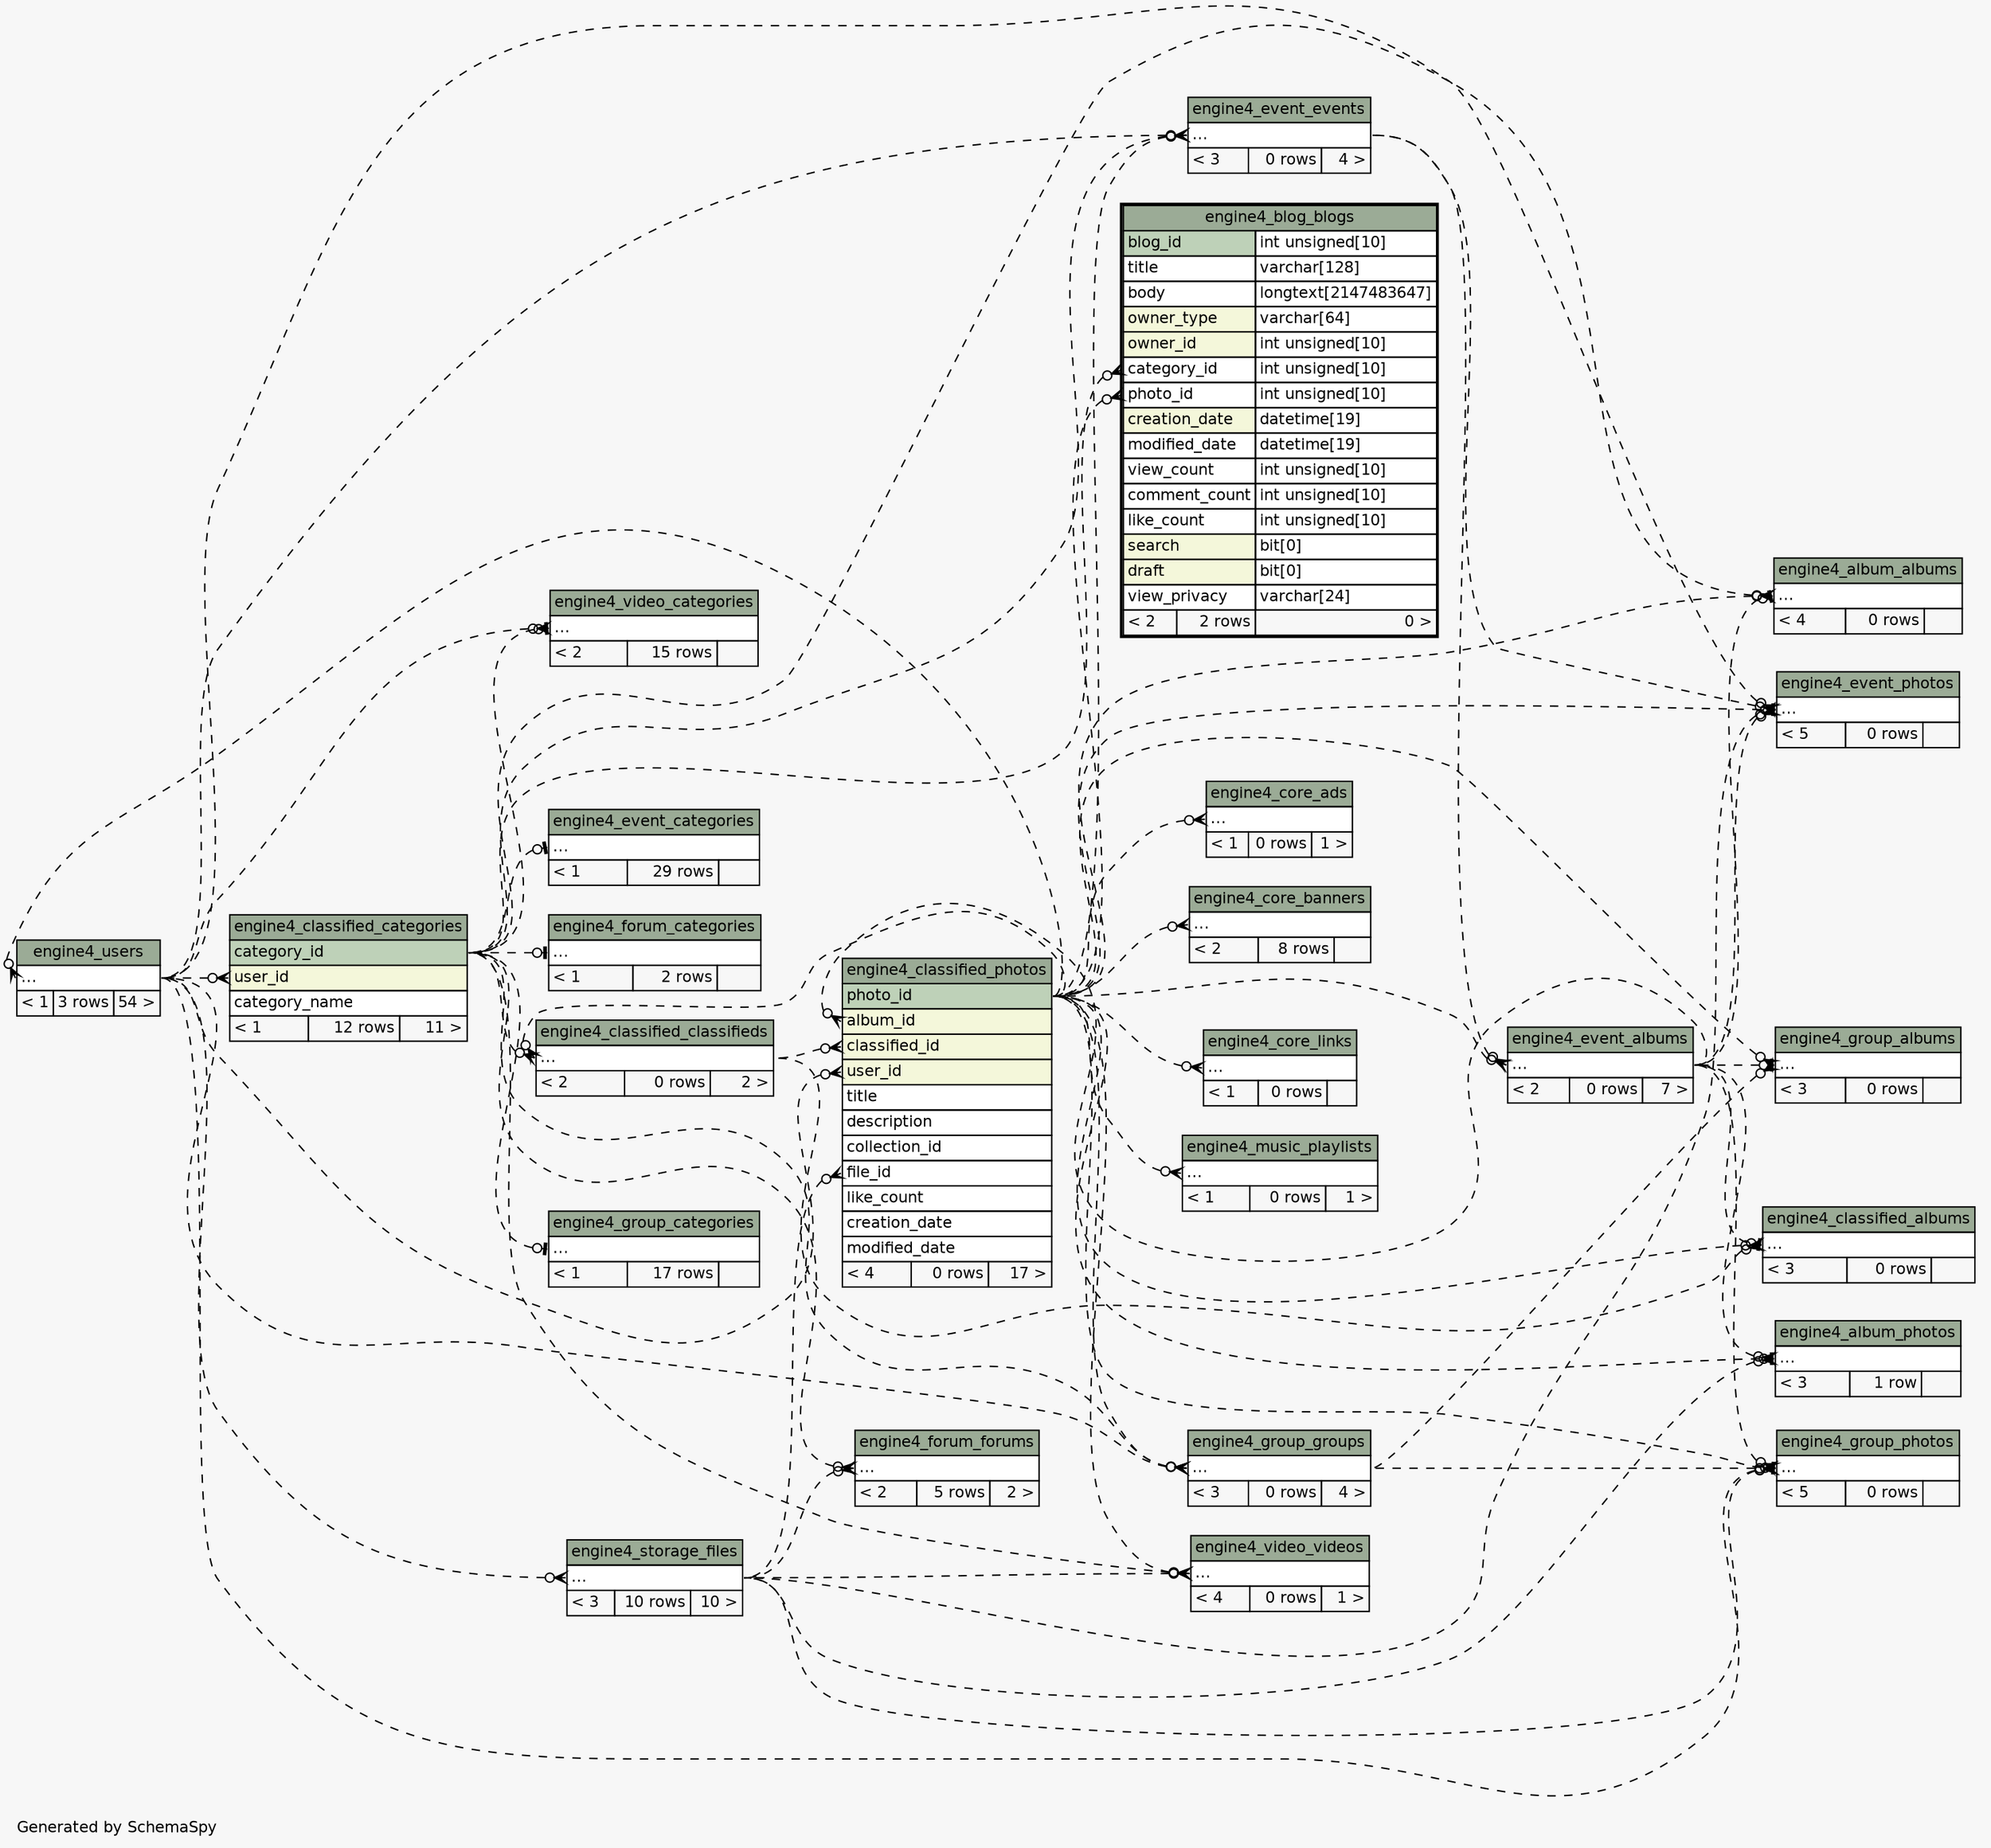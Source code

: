 // dot 2.38.0 on Windows 10 10.0
// SchemaSpy rev 590
digraph "impliedTwoDegreesRelationshipsDiagram" {
  graph [
    rankdir="RL"
    bgcolor="#f7f7f7"
    label="\nGenerated by SchemaSpy"
    labeljust="l"
    nodesep="0.18"
    ranksep="0.46"
    fontname="Helvetica"
    fontsize="11"
  ];
  node [
    fontname="Helvetica"
    fontsize="11"
    shape="plaintext"
  ];
  edge [
    arrowsize="0.8"
  ];
  "engine4_album_albums":"elipses":w -> "engine4_event_albums":"elipses":e [arrowhead=none dir=back arrowtail=teeodot style=dashed];
  "engine4_album_albums":"elipses":w -> "engine4_classified_categories":"category_id":e [arrowhead=none dir=back arrowtail=crowodot style=dashed];
  "engine4_album_albums":"elipses":w -> "engine4_classified_photos":"photo_id":e [arrowhead=none dir=back arrowtail=crowodot style=dashed];
  "engine4_album_photos":"elipses":w -> "engine4_event_albums":"elipses":e [arrowhead=none dir=back arrowtail=crowodot style=dashed];
  "engine4_album_photos":"elipses":w -> "engine4_storage_files":"elipses":e [arrowhead=none dir=back arrowtail=crowodot style=dashed];
  "engine4_album_photos":"elipses":w -> "engine4_classified_photos":"photo_id":e [arrowhead=none dir=back arrowtail=teeodot style=dashed];
  "engine4_blog_blogs":"category_id":w -> "engine4_classified_categories":"category_id":e [arrowhead=none dir=back arrowtail=crowodot style=dashed];
  "engine4_blog_blogs":"photo_id":w -> "engine4_classified_photos":"photo_id":e [arrowhead=none dir=back arrowtail=crowodot style=dashed];
  "engine4_classified_albums":"elipses":w -> "engine4_event_albums":"elipses":e [arrowhead=none dir=back arrowtail=teeodot style=dashed];
  "engine4_classified_albums":"elipses":w -> "engine4_classified_classifieds":"elipses":e [arrowhead=none dir=back arrowtail=crowodot style=dashed];
  "engine4_classified_albums":"elipses":w -> "engine4_classified_photos":"photo_id":e [arrowhead=none dir=back arrowtail=crowodot style=dashed];
  "engine4_classified_categories":"user_id":w -> "engine4_users":"elipses":e [arrowhead=none dir=back arrowtail=crowodot style=dashed];
  "engine4_classified_classifieds":"elipses":w -> "engine4_classified_categories":"category_id":e [arrowhead=none dir=back arrowtail=crowodot style=dashed];
  "engine4_classified_classifieds":"elipses":w -> "engine4_classified_photos":"photo_id":e [arrowhead=none dir=back arrowtail=crowodot style=dashed];
  "engine4_classified_photos":"album_id":w -> "engine4_event_albums":"elipses":e [arrowhead=none dir=back arrowtail=crowodot style=dashed];
  "engine4_classified_photos":"classified_id":w -> "engine4_classified_classifieds":"elipses":e [arrowhead=none dir=back arrowtail=crowodot style=dashed];
  "engine4_classified_photos":"file_id":w -> "engine4_storage_files":"elipses":e [arrowhead=none dir=back arrowtail=crowodot style=dashed];
  "engine4_classified_photos":"user_id":w -> "engine4_users":"elipses":e [arrowhead=none dir=back arrowtail=crowodot style=dashed];
  "engine4_core_ads":"elipses":w -> "engine4_classified_photos":"photo_id":e [arrowhead=none dir=back arrowtail=crowodot style=dashed];
  "engine4_core_banners":"elipses":w -> "engine4_classified_photos":"photo_id":e [arrowhead=none dir=back arrowtail=crowodot style=dashed];
  "engine4_core_links":"elipses":w -> "engine4_classified_photos":"photo_id":e [arrowhead=none dir=back arrowtail=crowodot style=dashed];
  "engine4_event_albums":"elipses":w -> "engine4_event_events":"elipses":e [arrowhead=none dir=back arrowtail=crowodot style=dashed];
  "engine4_event_albums":"elipses":w -> "engine4_classified_photos":"photo_id":e [arrowhead=none dir=back arrowtail=crowodot style=dashed];
  "engine4_event_categories":"elipses":w -> "engine4_classified_categories":"category_id":e [arrowhead=none dir=back arrowtail=teeodot style=dashed];
  "engine4_event_events":"elipses":w -> "engine4_classified_categories":"category_id":e [arrowhead=none dir=back arrowtail=crowodot style=dashed];
  "engine4_event_events":"elipses":w -> "engine4_classified_photos":"photo_id":e [arrowhead=none dir=back arrowtail=crowodot style=dashed];
  "engine4_event_events":"elipses":w -> "engine4_users":"elipses":e [arrowhead=none dir=back arrowtail=crowodot style=dashed];
  "engine4_event_photos":"elipses":w -> "engine4_event_albums":"elipses":e [arrowhead=none dir=back arrowtail=crowodot style=dashed];
  "engine4_event_photos":"elipses":w -> "engine4_event_events":"elipses":e [arrowhead=none dir=back arrowtail=crowodot style=dashed];
  "engine4_event_photos":"elipses":w -> "engine4_storage_files":"elipses":e [arrowhead=none dir=back arrowtail=crowodot style=dashed];
  "engine4_event_photos":"elipses":w -> "engine4_classified_photos":"photo_id":e [arrowhead=none dir=back arrowtail=teeodot style=dashed];
  "engine4_event_photos":"elipses":w -> "engine4_users":"elipses":e [arrowhead=none dir=back arrowtail=crowodot style=dashed];
  "engine4_forum_categories":"elipses":w -> "engine4_classified_categories":"category_id":e [arrowhead=none dir=back arrowtail=teeodot style=dashed];
  "engine4_forum_forums":"elipses":w -> "engine4_classified_categories":"category_id":e [arrowhead=none dir=back arrowtail=crowodot style=dashed];
  "engine4_forum_forums":"elipses":w -> "engine4_storage_files":"elipses":e [arrowhead=none dir=back arrowtail=crowodot style=dashed];
  "engine4_group_albums":"elipses":w -> "engine4_event_albums":"elipses":e [arrowhead=none dir=back arrowtail=teeodot style=dashed];
  "engine4_group_albums":"elipses":w -> "engine4_group_groups":"elipses":e [arrowhead=none dir=back arrowtail=crowodot style=dashed];
  "engine4_group_albums":"elipses":w -> "engine4_classified_photos":"photo_id":e [arrowhead=none dir=back arrowtail=crowodot style=dashed];
  "engine4_group_categories":"elipses":w -> "engine4_classified_categories":"category_id":e [arrowhead=none dir=back arrowtail=teeodot style=dashed];
  "engine4_group_groups":"elipses":w -> "engine4_classified_categories":"category_id":e [arrowhead=none dir=back arrowtail=crowodot style=dashed];
  "engine4_group_groups":"elipses":w -> "engine4_classified_photos":"photo_id":e [arrowhead=none dir=back arrowtail=crowodot style=dashed];
  "engine4_group_groups":"elipses":w -> "engine4_users":"elipses":e [arrowhead=none dir=back arrowtail=crowodot style=dashed];
  "engine4_group_photos":"elipses":w -> "engine4_event_albums":"elipses":e [arrowhead=none dir=back arrowtail=crowodot style=dashed];
  "engine4_group_photos":"elipses":w -> "engine4_storage_files":"elipses":e [arrowhead=none dir=back arrowtail=crowodot style=dashed];
  "engine4_group_photos":"elipses":w -> "engine4_group_groups":"elipses":e [arrowhead=none dir=back arrowtail=crowodot style=dashed];
  "engine4_group_photos":"elipses":w -> "engine4_classified_photos":"photo_id":e [arrowhead=none dir=back arrowtail=teeodot style=dashed];
  "engine4_group_photos":"elipses":w -> "engine4_users":"elipses":e [arrowhead=none dir=back arrowtail=crowodot style=dashed];
  "engine4_music_playlists":"elipses":w -> "engine4_classified_photos":"photo_id":e [arrowhead=none dir=back arrowtail=crowodot style=dashed];
  "engine4_storage_files":"elipses":w -> "engine4_users":"elipses":e [arrowhead=none dir=back arrowtail=crowodot style=dashed];
  "engine4_users":"elipses":w -> "engine4_classified_photos":"photo_id":e [arrowhead=none dir=back arrowtail=crowodot style=dashed];
  "engine4_video_categories":"elipses":w -> "engine4_classified_categories":"category_id":e [arrowhead=none dir=back arrowtail=teeodot style=dashed];
  "engine4_video_categories":"elipses":w -> "engine4_users":"elipses":e [arrowhead=none dir=back arrowtail=crowodot style=dashed];
  "engine4_video_videos":"elipses":w -> "engine4_classified_categories":"category_id":e [arrowhead=none dir=back arrowtail=crowodot style=dashed];
  "engine4_video_videos":"elipses":w -> "engine4_storage_files":"elipses":e [arrowhead=none dir=back arrowtail=crowodot style=dashed];
  "engine4_video_videos":"elipses":w -> "engine4_classified_photos":"photo_id":e [arrowhead=none dir=back arrowtail=crowodot style=dashed];
  "engine4_album_albums" [
    label=<
    <TABLE BORDER="0" CELLBORDER="1" CELLSPACING="0" BGCOLOR="#ffffff">
      <TR><TD COLSPAN="3" BGCOLOR="#9bab96" ALIGN="CENTER">engine4_album_albums</TD></TR>
      <TR><TD PORT="elipses" COLSPAN="3" ALIGN="LEFT">...</TD></TR>
      <TR><TD ALIGN="LEFT" BGCOLOR="#f7f7f7">&lt; 4</TD><TD ALIGN="RIGHT" BGCOLOR="#f7f7f7">0 rows</TD><TD ALIGN="RIGHT" BGCOLOR="#f7f7f7">  </TD></TR>
    </TABLE>>
    URL="engine4_album_albums.html"
    tooltip="engine4_album_albums"
  ];
  "engine4_album_photos" [
    label=<
    <TABLE BORDER="0" CELLBORDER="1" CELLSPACING="0" BGCOLOR="#ffffff">
      <TR><TD COLSPAN="3" BGCOLOR="#9bab96" ALIGN="CENTER">engine4_album_photos</TD></TR>
      <TR><TD PORT="elipses" COLSPAN="3" ALIGN="LEFT">...</TD></TR>
      <TR><TD ALIGN="LEFT" BGCOLOR="#f7f7f7">&lt; 3</TD><TD ALIGN="RIGHT" BGCOLOR="#f7f7f7">1 row</TD><TD ALIGN="RIGHT" BGCOLOR="#f7f7f7">  </TD></TR>
    </TABLE>>
    URL="engine4_album_photos.html"
    tooltip="engine4_album_photos"
  ];
  "engine4_blog_blogs" [
    label=<
    <TABLE BORDER="2" CELLBORDER="1" CELLSPACING="0" BGCOLOR="#ffffff">
      <TR><TD COLSPAN="3" BGCOLOR="#9bab96" ALIGN="CENTER">engine4_blog_blogs</TD></TR>
      <TR><TD PORT="blog_id" COLSPAN="2" BGCOLOR="#bed1b8" ALIGN="LEFT">blog_id</TD><TD PORT="blog_id.type" ALIGN="LEFT">int unsigned[10]</TD></TR>
      <TR><TD PORT="title" COLSPAN="2" ALIGN="LEFT">title</TD><TD PORT="title.type" ALIGN="LEFT">varchar[128]</TD></TR>
      <TR><TD PORT="body" COLSPAN="2" ALIGN="LEFT">body</TD><TD PORT="body.type" ALIGN="LEFT">longtext[2147483647]</TD></TR>
      <TR><TD PORT="owner_type" COLSPAN="2" BGCOLOR="#f4f7da" ALIGN="LEFT">owner_type</TD><TD PORT="owner_type.type" ALIGN="LEFT">varchar[64]</TD></TR>
      <TR><TD PORT="owner_id" COLSPAN="2" BGCOLOR="#f4f7da" ALIGN="LEFT">owner_id</TD><TD PORT="owner_id.type" ALIGN="LEFT">int unsigned[10]</TD></TR>
      <TR><TD PORT="category_id" COLSPAN="2" ALIGN="LEFT">category_id</TD><TD PORT="category_id.type" ALIGN="LEFT">int unsigned[10]</TD></TR>
      <TR><TD PORT="photo_id" COLSPAN="2" ALIGN="LEFT">photo_id</TD><TD PORT="photo_id.type" ALIGN="LEFT">int unsigned[10]</TD></TR>
      <TR><TD PORT="creation_date" COLSPAN="2" BGCOLOR="#f4f7da" ALIGN="LEFT">creation_date</TD><TD PORT="creation_date.type" ALIGN="LEFT">datetime[19]</TD></TR>
      <TR><TD PORT="modified_date" COLSPAN="2" ALIGN="LEFT">modified_date</TD><TD PORT="modified_date.type" ALIGN="LEFT">datetime[19]</TD></TR>
      <TR><TD PORT="view_count" COLSPAN="2" ALIGN="LEFT">view_count</TD><TD PORT="view_count.type" ALIGN="LEFT">int unsigned[10]</TD></TR>
      <TR><TD PORT="comment_count" COLSPAN="2" ALIGN="LEFT">comment_count</TD><TD PORT="comment_count.type" ALIGN="LEFT">int unsigned[10]</TD></TR>
      <TR><TD PORT="like_count" COLSPAN="2" ALIGN="LEFT">like_count</TD><TD PORT="like_count.type" ALIGN="LEFT">int unsigned[10]</TD></TR>
      <TR><TD PORT="search" COLSPAN="2" BGCOLOR="#f4f7da" ALIGN="LEFT">search</TD><TD PORT="search.type" ALIGN="LEFT">bit[0]</TD></TR>
      <TR><TD PORT="draft" COLSPAN="2" BGCOLOR="#f4f7da" ALIGN="LEFT">draft</TD><TD PORT="draft.type" ALIGN="LEFT">bit[0]</TD></TR>
      <TR><TD PORT="view_privacy" COLSPAN="2" ALIGN="LEFT">view_privacy</TD><TD PORT="view_privacy.type" ALIGN="LEFT">varchar[24]</TD></TR>
      <TR><TD ALIGN="LEFT" BGCOLOR="#f7f7f7">&lt; 2</TD><TD ALIGN="RIGHT" BGCOLOR="#f7f7f7">2 rows</TD><TD ALIGN="RIGHT" BGCOLOR="#f7f7f7">0 &gt;</TD></TR>
    </TABLE>>
    URL="engine4_blog_blogs.html"
    tooltip="engine4_blog_blogs"
  ];
  "engine4_classified_albums" [
    label=<
    <TABLE BORDER="0" CELLBORDER="1" CELLSPACING="0" BGCOLOR="#ffffff">
      <TR><TD COLSPAN="3" BGCOLOR="#9bab96" ALIGN="CENTER">engine4_classified_albums</TD></TR>
      <TR><TD PORT="elipses" COLSPAN="3" ALIGN="LEFT">...</TD></TR>
      <TR><TD ALIGN="LEFT" BGCOLOR="#f7f7f7">&lt; 3</TD><TD ALIGN="RIGHT" BGCOLOR="#f7f7f7">0 rows</TD><TD ALIGN="RIGHT" BGCOLOR="#f7f7f7">  </TD></TR>
    </TABLE>>
    URL="engine4_classified_albums.html"
    tooltip="engine4_classified_albums"
  ];
  "engine4_classified_categories" [
    label=<
    <TABLE BORDER="0" CELLBORDER="1" CELLSPACING="0" BGCOLOR="#ffffff">
      <TR><TD COLSPAN="3" BGCOLOR="#9bab96" ALIGN="CENTER">engine4_classified_categories</TD></TR>
      <TR><TD PORT="category_id" COLSPAN="3" BGCOLOR="#bed1b8" ALIGN="LEFT">category_id</TD></TR>
      <TR><TD PORT="user_id" COLSPAN="3" BGCOLOR="#f4f7da" ALIGN="LEFT">user_id</TD></TR>
      <TR><TD PORT="category_name" COLSPAN="3" ALIGN="LEFT">category_name</TD></TR>
      <TR><TD ALIGN="LEFT" BGCOLOR="#f7f7f7">&lt; 1</TD><TD ALIGN="RIGHT" BGCOLOR="#f7f7f7">12 rows</TD><TD ALIGN="RIGHT" BGCOLOR="#f7f7f7">11 &gt;</TD></TR>
    </TABLE>>
    URL="engine4_classified_categories.html"
    tooltip="engine4_classified_categories"
  ];
  "engine4_classified_classifieds" [
    label=<
    <TABLE BORDER="0" CELLBORDER="1" CELLSPACING="0" BGCOLOR="#ffffff">
      <TR><TD COLSPAN="3" BGCOLOR="#9bab96" ALIGN="CENTER">engine4_classified_classifieds</TD></TR>
      <TR><TD PORT="elipses" COLSPAN="3" ALIGN="LEFT">...</TD></TR>
      <TR><TD ALIGN="LEFT" BGCOLOR="#f7f7f7">&lt; 2</TD><TD ALIGN="RIGHT" BGCOLOR="#f7f7f7">0 rows</TD><TD ALIGN="RIGHT" BGCOLOR="#f7f7f7">2 &gt;</TD></TR>
    </TABLE>>
    URL="engine4_classified_classifieds.html"
    tooltip="engine4_classified_classifieds"
  ];
  "engine4_classified_photos" [
    label=<
    <TABLE BORDER="0" CELLBORDER="1" CELLSPACING="0" BGCOLOR="#ffffff">
      <TR><TD COLSPAN="3" BGCOLOR="#9bab96" ALIGN="CENTER">engine4_classified_photos</TD></TR>
      <TR><TD PORT="photo_id" COLSPAN="3" BGCOLOR="#bed1b8" ALIGN="LEFT">photo_id</TD></TR>
      <TR><TD PORT="album_id" COLSPAN="3" BGCOLOR="#f4f7da" ALIGN="LEFT">album_id</TD></TR>
      <TR><TD PORT="classified_id" COLSPAN="3" BGCOLOR="#f4f7da" ALIGN="LEFT">classified_id</TD></TR>
      <TR><TD PORT="user_id" COLSPAN="3" BGCOLOR="#f4f7da" ALIGN="LEFT">user_id</TD></TR>
      <TR><TD PORT="title" COLSPAN="3" ALIGN="LEFT">title</TD></TR>
      <TR><TD PORT="description" COLSPAN="3" ALIGN="LEFT">description</TD></TR>
      <TR><TD PORT="collection_id" COLSPAN="3" ALIGN="LEFT">collection_id</TD></TR>
      <TR><TD PORT="file_id" COLSPAN="3" ALIGN="LEFT">file_id</TD></TR>
      <TR><TD PORT="like_count" COLSPAN="3" ALIGN="LEFT">like_count</TD></TR>
      <TR><TD PORT="creation_date" COLSPAN="3" ALIGN="LEFT">creation_date</TD></TR>
      <TR><TD PORT="modified_date" COLSPAN="3" ALIGN="LEFT">modified_date</TD></TR>
      <TR><TD ALIGN="LEFT" BGCOLOR="#f7f7f7">&lt; 4</TD><TD ALIGN="RIGHT" BGCOLOR="#f7f7f7">0 rows</TD><TD ALIGN="RIGHT" BGCOLOR="#f7f7f7">17 &gt;</TD></TR>
    </TABLE>>
    URL="engine4_classified_photos.html"
    tooltip="engine4_classified_photos"
  ];
  "engine4_core_ads" [
    label=<
    <TABLE BORDER="0" CELLBORDER="1" CELLSPACING="0" BGCOLOR="#ffffff">
      <TR><TD COLSPAN="3" BGCOLOR="#9bab96" ALIGN="CENTER">engine4_core_ads</TD></TR>
      <TR><TD PORT="elipses" COLSPAN="3" ALIGN="LEFT">...</TD></TR>
      <TR><TD ALIGN="LEFT" BGCOLOR="#f7f7f7">&lt; 1</TD><TD ALIGN="RIGHT" BGCOLOR="#f7f7f7">0 rows</TD><TD ALIGN="RIGHT" BGCOLOR="#f7f7f7">1 &gt;</TD></TR>
    </TABLE>>
    URL="engine4_core_ads.html"
    tooltip="engine4_core_ads"
  ];
  "engine4_core_banners" [
    label=<
    <TABLE BORDER="0" CELLBORDER="1" CELLSPACING="0" BGCOLOR="#ffffff">
      <TR><TD COLSPAN="3" BGCOLOR="#9bab96" ALIGN="CENTER">engine4_core_banners</TD></TR>
      <TR><TD PORT="elipses" COLSPAN="3" ALIGN="LEFT">...</TD></TR>
      <TR><TD ALIGN="LEFT" BGCOLOR="#f7f7f7">&lt; 2</TD><TD ALIGN="RIGHT" BGCOLOR="#f7f7f7">8 rows</TD><TD ALIGN="RIGHT" BGCOLOR="#f7f7f7">  </TD></TR>
    </TABLE>>
    URL="engine4_core_banners.html"
    tooltip="engine4_core_banners"
  ];
  "engine4_core_links" [
    label=<
    <TABLE BORDER="0" CELLBORDER="1" CELLSPACING="0" BGCOLOR="#ffffff">
      <TR><TD COLSPAN="3" BGCOLOR="#9bab96" ALIGN="CENTER">engine4_core_links</TD></TR>
      <TR><TD PORT="elipses" COLSPAN="3" ALIGN="LEFT">...</TD></TR>
      <TR><TD ALIGN="LEFT" BGCOLOR="#f7f7f7">&lt; 1</TD><TD ALIGN="RIGHT" BGCOLOR="#f7f7f7">0 rows</TD><TD ALIGN="RIGHT" BGCOLOR="#f7f7f7">  </TD></TR>
    </TABLE>>
    URL="engine4_core_links.html"
    tooltip="engine4_core_links"
  ];
  "engine4_event_albums" [
    label=<
    <TABLE BORDER="0" CELLBORDER="1" CELLSPACING="0" BGCOLOR="#ffffff">
      <TR><TD COLSPAN="3" BGCOLOR="#9bab96" ALIGN="CENTER">engine4_event_albums</TD></TR>
      <TR><TD PORT="elipses" COLSPAN="3" ALIGN="LEFT">...</TD></TR>
      <TR><TD ALIGN="LEFT" BGCOLOR="#f7f7f7">&lt; 2</TD><TD ALIGN="RIGHT" BGCOLOR="#f7f7f7">0 rows</TD><TD ALIGN="RIGHT" BGCOLOR="#f7f7f7">7 &gt;</TD></TR>
    </TABLE>>
    URL="engine4_event_albums.html"
    tooltip="engine4_event_albums"
  ];
  "engine4_event_categories" [
    label=<
    <TABLE BORDER="0" CELLBORDER="1" CELLSPACING="0" BGCOLOR="#ffffff">
      <TR><TD COLSPAN="3" BGCOLOR="#9bab96" ALIGN="CENTER">engine4_event_categories</TD></TR>
      <TR><TD PORT="elipses" COLSPAN="3" ALIGN="LEFT">...</TD></TR>
      <TR><TD ALIGN="LEFT" BGCOLOR="#f7f7f7">&lt; 1</TD><TD ALIGN="RIGHT" BGCOLOR="#f7f7f7">29 rows</TD><TD ALIGN="RIGHT" BGCOLOR="#f7f7f7">  </TD></TR>
    </TABLE>>
    URL="engine4_event_categories.html"
    tooltip="engine4_event_categories"
  ];
  "engine4_event_events" [
    label=<
    <TABLE BORDER="0" CELLBORDER="1" CELLSPACING="0" BGCOLOR="#ffffff">
      <TR><TD COLSPAN="3" BGCOLOR="#9bab96" ALIGN="CENTER">engine4_event_events</TD></TR>
      <TR><TD PORT="elipses" COLSPAN="3" ALIGN="LEFT">...</TD></TR>
      <TR><TD ALIGN="LEFT" BGCOLOR="#f7f7f7">&lt; 3</TD><TD ALIGN="RIGHT" BGCOLOR="#f7f7f7">0 rows</TD><TD ALIGN="RIGHT" BGCOLOR="#f7f7f7">4 &gt;</TD></TR>
    </TABLE>>
    URL="engine4_event_events.html"
    tooltip="engine4_event_events"
  ];
  "engine4_event_photos" [
    label=<
    <TABLE BORDER="0" CELLBORDER="1" CELLSPACING="0" BGCOLOR="#ffffff">
      <TR><TD COLSPAN="3" BGCOLOR="#9bab96" ALIGN="CENTER">engine4_event_photos</TD></TR>
      <TR><TD PORT="elipses" COLSPAN="3" ALIGN="LEFT">...</TD></TR>
      <TR><TD ALIGN="LEFT" BGCOLOR="#f7f7f7">&lt; 5</TD><TD ALIGN="RIGHT" BGCOLOR="#f7f7f7">0 rows</TD><TD ALIGN="RIGHT" BGCOLOR="#f7f7f7">  </TD></TR>
    </TABLE>>
    URL="engine4_event_photos.html"
    tooltip="engine4_event_photos"
  ];
  "engine4_forum_categories" [
    label=<
    <TABLE BORDER="0" CELLBORDER="1" CELLSPACING="0" BGCOLOR="#ffffff">
      <TR><TD COLSPAN="3" BGCOLOR="#9bab96" ALIGN="CENTER">engine4_forum_categories</TD></TR>
      <TR><TD PORT="elipses" COLSPAN="3" ALIGN="LEFT">...</TD></TR>
      <TR><TD ALIGN="LEFT" BGCOLOR="#f7f7f7">&lt; 1</TD><TD ALIGN="RIGHT" BGCOLOR="#f7f7f7">2 rows</TD><TD ALIGN="RIGHT" BGCOLOR="#f7f7f7">  </TD></TR>
    </TABLE>>
    URL="engine4_forum_categories.html"
    tooltip="engine4_forum_categories"
  ];
  "engine4_forum_forums" [
    label=<
    <TABLE BORDER="0" CELLBORDER="1" CELLSPACING="0" BGCOLOR="#ffffff">
      <TR><TD COLSPAN="3" BGCOLOR="#9bab96" ALIGN="CENTER">engine4_forum_forums</TD></TR>
      <TR><TD PORT="elipses" COLSPAN="3" ALIGN="LEFT">...</TD></TR>
      <TR><TD ALIGN="LEFT" BGCOLOR="#f7f7f7">&lt; 2</TD><TD ALIGN="RIGHT" BGCOLOR="#f7f7f7">5 rows</TD><TD ALIGN="RIGHT" BGCOLOR="#f7f7f7">2 &gt;</TD></TR>
    </TABLE>>
    URL="engine4_forum_forums.html"
    tooltip="engine4_forum_forums"
  ];
  "engine4_group_albums" [
    label=<
    <TABLE BORDER="0" CELLBORDER="1" CELLSPACING="0" BGCOLOR="#ffffff">
      <TR><TD COLSPAN="3" BGCOLOR="#9bab96" ALIGN="CENTER">engine4_group_albums</TD></TR>
      <TR><TD PORT="elipses" COLSPAN="3" ALIGN="LEFT">...</TD></TR>
      <TR><TD ALIGN="LEFT" BGCOLOR="#f7f7f7">&lt; 3</TD><TD ALIGN="RIGHT" BGCOLOR="#f7f7f7">0 rows</TD><TD ALIGN="RIGHT" BGCOLOR="#f7f7f7">  </TD></TR>
    </TABLE>>
    URL="engine4_group_albums.html"
    tooltip="engine4_group_albums"
  ];
  "engine4_group_categories" [
    label=<
    <TABLE BORDER="0" CELLBORDER="1" CELLSPACING="0" BGCOLOR="#ffffff">
      <TR><TD COLSPAN="3" BGCOLOR="#9bab96" ALIGN="CENTER">engine4_group_categories</TD></TR>
      <TR><TD PORT="elipses" COLSPAN="3" ALIGN="LEFT">...</TD></TR>
      <TR><TD ALIGN="LEFT" BGCOLOR="#f7f7f7">&lt; 1</TD><TD ALIGN="RIGHT" BGCOLOR="#f7f7f7">17 rows</TD><TD ALIGN="RIGHT" BGCOLOR="#f7f7f7">  </TD></TR>
    </TABLE>>
    URL="engine4_group_categories.html"
    tooltip="engine4_group_categories"
  ];
  "engine4_group_groups" [
    label=<
    <TABLE BORDER="0" CELLBORDER="1" CELLSPACING="0" BGCOLOR="#ffffff">
      <TR><TD COLSPAN="3" BGCOLOR="#9bab96" ALIGN="CENTER">engine4_group_groups</TD></TR>
      <TR><TD PORT="elipses" COLSPAN="3" ALIGN="LEFT">...</TD></TR>
      <TR><TD ALIGN="LEFT" BGCOLOR="#f7f7f7">&lt; 3</TD><TD ALIGN="RIGHT" BGCOLOR="#f7f7f7">0 rows</TD><TD ALIGN="RIGHT" BGCOLOR="#f7f7f7">4 &gt;</TD></TR>
    </TABLE>>
    URL="engine4_group_groups.html"
    tooltip="engine4_group_groups"
  ];
  "engine4_group_photos" [
    label=<
    <TABLE BORDER="0" CELLBORDER="1" CELLSPACING="0" BGCOLOR="#ffffff">
      <TR><TD COLSPAN="3" BGCOLOR="#9bab96" ALIGN="CENTER">engine4_group_photos</TD></TR>
      <TR><TD PORT="elipses" COLSPAN="3" ALIGN="LEFT">...</TD></TR>
      <TR><TD ALIGN="LEFT" BGCOLOR="#f7f7f7">&lt; 5</TD><TD ALIGN="RIGHT" BGCOLOR="#f7f7f7">0 rows</TD><TD ALIGN="RIGHT" BGCOLOR="#f7f7f7">  </TD></TR>
    </TABLE>>
    URL="engine4_group_photos.html"
    tooltip="engine4_group_photos"
  ];
  "engine4_music_playlists" [
    label=<
    <TABLE BORDER="0" CELLBORDER="1" CELLSPACING="0" BGCOLOR="#ffffff">
      <TR><TD COLSPAN="3" BGCOLOR="#9bab96" ALIGN="CENTER">engine4_music_playlists</TD></TR>
      <TR><TD PORT="elipses" COLSPAN="3" ALIGN="LEFT">...</TD></TR>
      <TR><TD ALIGN="LEFT" BGCOLOR="#f7f7f7">&lt; 1</TD><TD ALIGN="RIGHT" BGCOLOR="#f7f7f7">0 rows</TD><TD ALIGN="RIGHT" BGCOLOR="#f7f7f7">1 &gt;</TD></TR>
    </TABLE>>
    URL="engine4_music_playlists.html"
    tooltip="engine4_music_playlists"
  ];
  "engine4_storage_files" [
    label=<
    <TABLE BORDER="0" CELLBORDER="1" CELLSPACING="0" BGCOLOR="#ffffff">
      <TR><TD COLSPAN="3" BGCOLOR="#9bab96" ALIGN="CENTER">engine4_storage_files</TD></TR>
      <TR><TD PORT="elipses" COLSPAN="3" ALIGN="LEFT">...</TD></TR>
      <TR><TD ALIGN="LEFT" BGCOLOR="#f7f7f7">&lt; 3</TD><TD ALIGN="RIGHT" BGCOLOR="#f7f7f7">10 rows</TD><TD ALIGN="RIGHT" BGCOLOR="#f7f7f7">10 &gt;</TD></TR>
    </TABLE>>
    URL="engine4_storage_files.html"
    tooltip="engine4_storage_files"
  ];
  "engine4_users" [
    label=<
    <TABLE BORDER="0" CELLBORDER="1" CELLSPACING="0" BGCOLOR="#ffffff">
      <TR><TD COLSPAN="3" BGCOLOR="#9bab96" ALIGN="CENTER">engine4_users</TD></TR>
      <TR><TD PORT="elipses" COLSPAN="3" ALIGN="LEFT">...</TD></TR>
      <TR><TD ALIGN="LEFT" BGCOLOR="#f7f7f7">&lt; 1</TD><TD ALIGN="RIGHT" BGCOLOR="#f7f7f7">3 rows</TD><TD ALIGN="RIGHT" BGCOLOR="#f7f7f7">54 &gt;</TD></TR>
    </TABLE>>
    URL="engine4_users.html"
    tooltip="engine4_users"
  ];
  "engine4_video_categories" [
    label=<
    <TABLE BORDER="0" CELLBORDER="1" CELLSPACING="0" BGCOLOR="#ffffff">
      <TR><TD COLSPAN="3" BGCOLOR="#9bab96" ALIGN="CENTER">engine4_video_categories</TD></TR>
      <TR><TD PORT="elipses" COLSPAN="3" ALIGN="LEFT">...</TD></TR>
      <TR><TD ALIGN="LEFT" BGCOLOR="#f7f7f7">&lt; 2</TD><TD ALIGN="RIGHT" BGCOLOR="#f7f7f7">15 rows</TD><TD ALIGN="RIGHT" BGCOLOR="#f7f7f7">  </TD></TR>
    </TABLE>>
    URL="engine4_video_categories.html"
    tooltip="engine4_video_categories"
  ];
  "engine4_video_videos" [
    label=<
    <TABLE BORDER="0" CELLBORDER="1" CELLSPACING="0" BGCOLOR="#ffffff">
      <TR><TD COLSPAN="3" BGCOLOR="#9bab96" ALIGN="CENTER">engine4_video_videos</TD></TR>
      <TR><TD PORT="elipses" COLSPAN="3" ALIGN="LEFT">...</TD></TR>
      <TR><TD ALIGN="LEFT" BGCOLOR="#f7f7f7">&lt; 4</TD><TD ALIGN="RIGHT" BGCOLOR="#f7f7f7">0 rows</TD><TD ALIGN="RIGHT" BGCOLOR="#f7f7f7">1 &gt;</TD></TR>
    </TABLE>>
    URL="engine4_video_videos.html"
    tooltip="engine4_video_videos"
  ];
}
